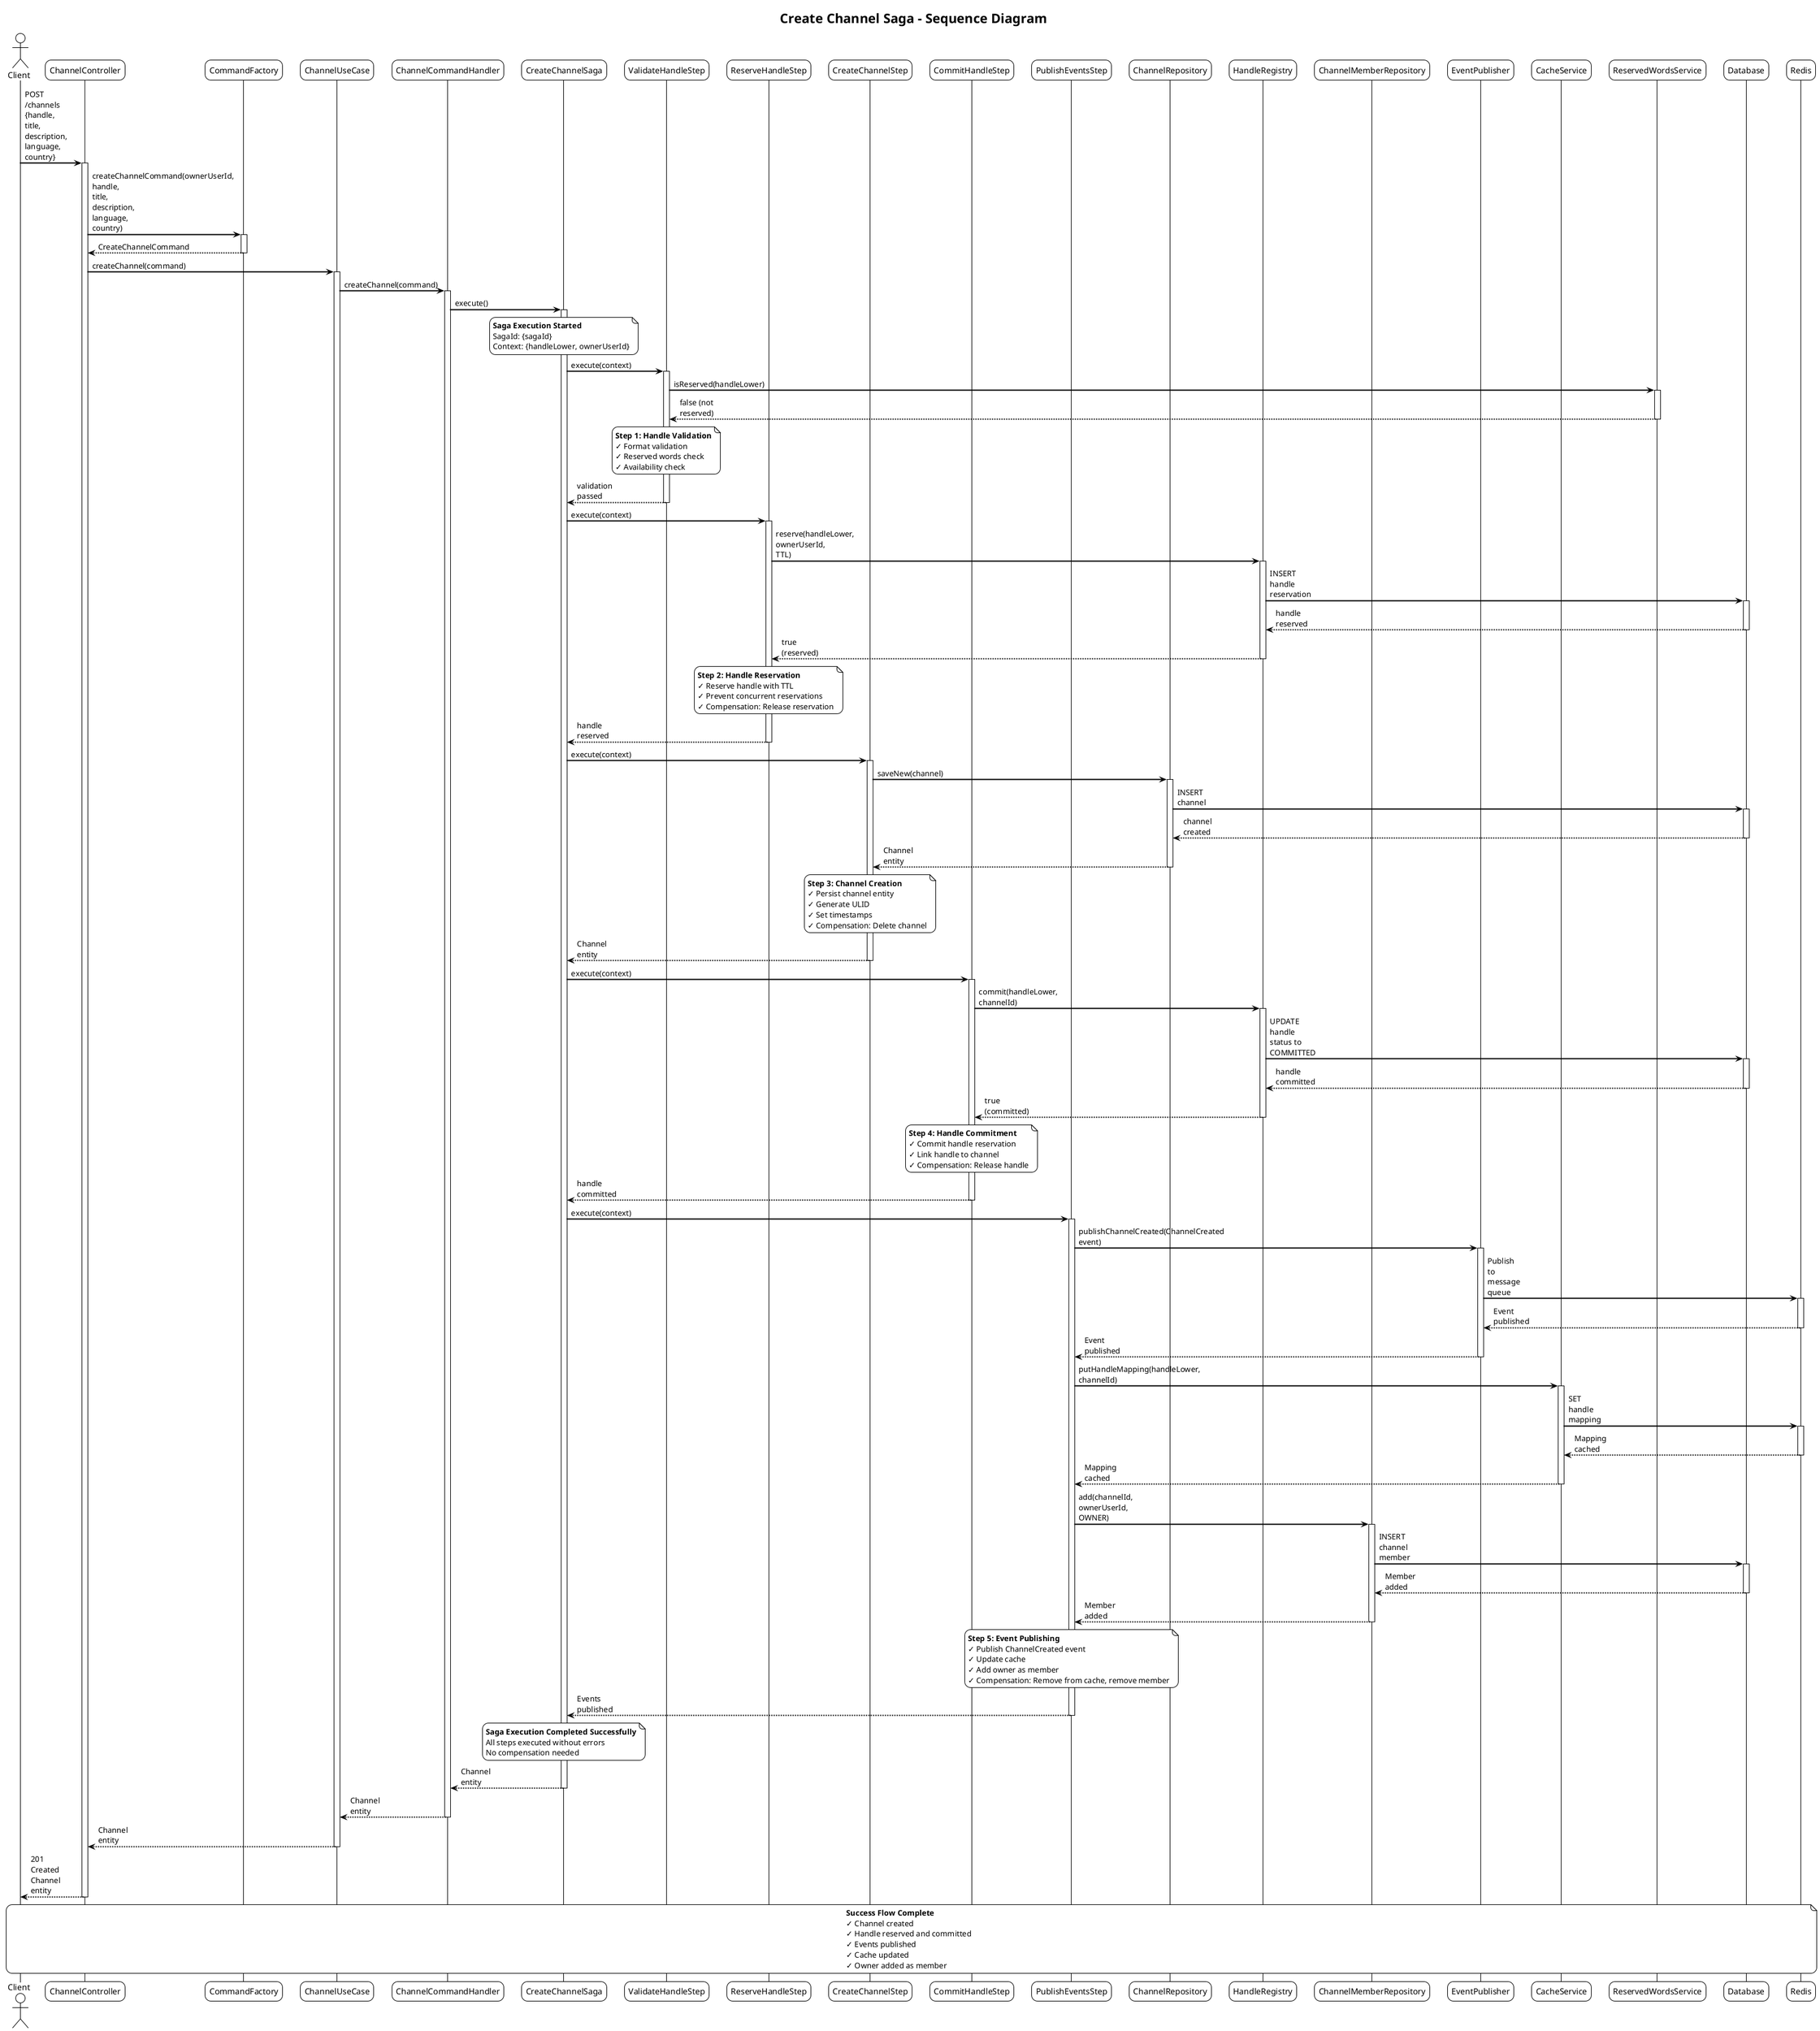 @startuml CreateChannelSagaSequence

!theme plain
skinparam backgroundColor #FFFFFF
skinparam sequenceArrowThickness 2
skinparam roundcorner 20
skinparam maxmessagesize 60

title Create Channel Saga - Sequence Diagram

actor Client
participant "ChannelController" as Controller
participant "CommandFactory" as Factory
participant "ChannelUseCase" as UseCase
participant "ChannelCommandHandler" as Handler
participant "CreateChannelSaga" as Saga
participant "ValidateHandleStep" as ValidateStep
participant "ReserveHandleStep" as ReserveStep
participant "CreateChannelStep" as CreateStep
participant "CommitHandleStep" as CommitStep
participant "PublishEventsStep" as PublishStep
participant "ChannelRepository" as ChannelRepo
participant "HandleRegistry" as HandleRepo
participant "ChannelMemberRepository" as MemberRepo
participant "EventPublisher" as EventPub
participant "CacheService" as Cache
participant "ReservedWordsService" as Reserved
participant "Database" as DB
participant "Redis" as CacheStore

Client -> Controller: POST /channels\n{handle, title, description, language, country}
activate Controller

Controller -> Factory: createChannelCommand(ownerUserId, handle, title, description, language, country)
activate Factory
Factory --> Controller: CreateChannelCommand
deactivate Factory

Controller -> UseCase: createChannel(command)
activate UseCase

UseCase -> Handler: createChannel(command)
activate Handler

Handler -> Saga: execute()
activate Saga

note over Saga: **Saga Execution Started**\nSagaId: {sagaId}\nContext: {handleLower, ownerUserId}

Saga -> ValidateStep: execute(context)
activate ValidateStep

ValidateStep -> Reserved: isReserved(handleLower)
activate Reserved
Reserved --> ValidateStep: false (not reserved)
deactivate Reserved

note over ValidateStep: **Step 1: Handle Validation**\n✓ Format validation\n✓ Reserved words check\n✓ Availability check

ValidateStep --> Saga: validation passed
deactivate ValidateStep

Saga -> ReserveStep: execute(context)
activate ReserveStep

ReserveStep -> HandleRepo: reserve(handleLower, ownerUserId, TTL)
activate HandleRepo
HandleRepo -> DB: INSERT handle reservation
activate DB
DB --> HandleRepo: handle reserved
deactivate DB
HandleRepo --> ReserveStep: true (reserved)
deactivate HandleRepo

note over ReserveStep: **Step 2: Handle Reservation**\n✓ Reserve handle with TTL\n✓ Prevent concurrent reservations\n✓ Compensation: Release reservation

ReserveStep --> Saga: handle reserved
deactivate ReserveStep

Saga -> CreateStep: execute(context)
activate CreateStep

CreateStep -> ChannelRepo: saveNew(channel)
activate ChannelRepo
ChannelRepo -> DB: INSERT channel
activate DB
DB --> ChannelRepo: channel created
deactivate DB
ChannelRepo --> CreateStep: Channel entity
deactivate ChannelRepo

note over CreateStep: **Step 3: Channel Creation**\n✓ Persist channel entity\n✓ Generate ULID\n✓ Set timestamps\n✓ Compensation: Delete channel

CreateStep --> Saga: Channel entity
deactivate CreateStep

Saga -> CommitStep: execute(context)
activate CommitStep

CommitStep -> HandleRepo: commit(handleLower, channelId)
activate HandleRepo
HandleRepo -> DB: UPDATE handle status to COMMITTED
activate DB
DB --> HandleRepo: handle committed
deactivate DB
HandleRepo --> CommitStep: true (committed)
deactivate HandleRepo

note over CommitStep: **Step 4: Handle Commitment**\n✓ Commit handle reservation\n✓ Link handle to channel\n✓ Compensation: Release handle

CommitStep --> Saga: handle committed
deactivate CommitStep

Saga -> PublishStep: execute(context)
activate PublishStep

PublishStep -> EventPub: publishChannelCreated(ChannelCreated event)
activate EventPub
EventPub -> CacheStore: Publish to message queue
activate CacheStore
CacheStore --> EventPub: Event published
deactivate CacheStore
EventPub --> PublishStep: Event published
deactivate EventPub

PublishStep -> Cache: putHandleMapping(handleLower, channelId)
activate Cache
Cache -> CacheStore: SET handle mapping
activate CacheStore
CacheStore --> Cache: Mapping cached
deactivate CacheStore
Cache --> PublishStep: Mapping cached
deactivate Cache

PublishStep -> MemberRepo: add(channelId, ownerUserId, OWNER)
activate MemberRepo
MemberRepo -> DB: INSERT channel member
activate DB
DB --> MemberRepo: Member added
deactivate DB
MemberRepo --> PublishStep: Member added
deactivate MemberRepo

note over PublishStep: **Step 5: Event Publishing**\n✓ Publish ChannelCreated event\n✓ Update cache\n✓ Add owner as member\n✓ Compensation: Remove from cache, remove member

PublishStep --> Saga: Events published
deactivate PublishStep

note over Saga: **Saga Execution Completed Successfully**\nAll steps executed without errors\nNo compensation needed

Saga --> Handler: Channel entity
deactivate Saga

Handler --> UseCase: Channel entity
deactivate Handler

UseCase --> Controller: Channel entity
deactivate UseCase

Controller --> Client: 201 Created\nChannel entity
deactivate Controller

note over Client, CacheStore: **Success Flow Complete**\n✓ Channel created\n✓ Handle reserved and committed\n✓ Events published\n✓ Cache updated\n✓ Owner added as member

@enduml
